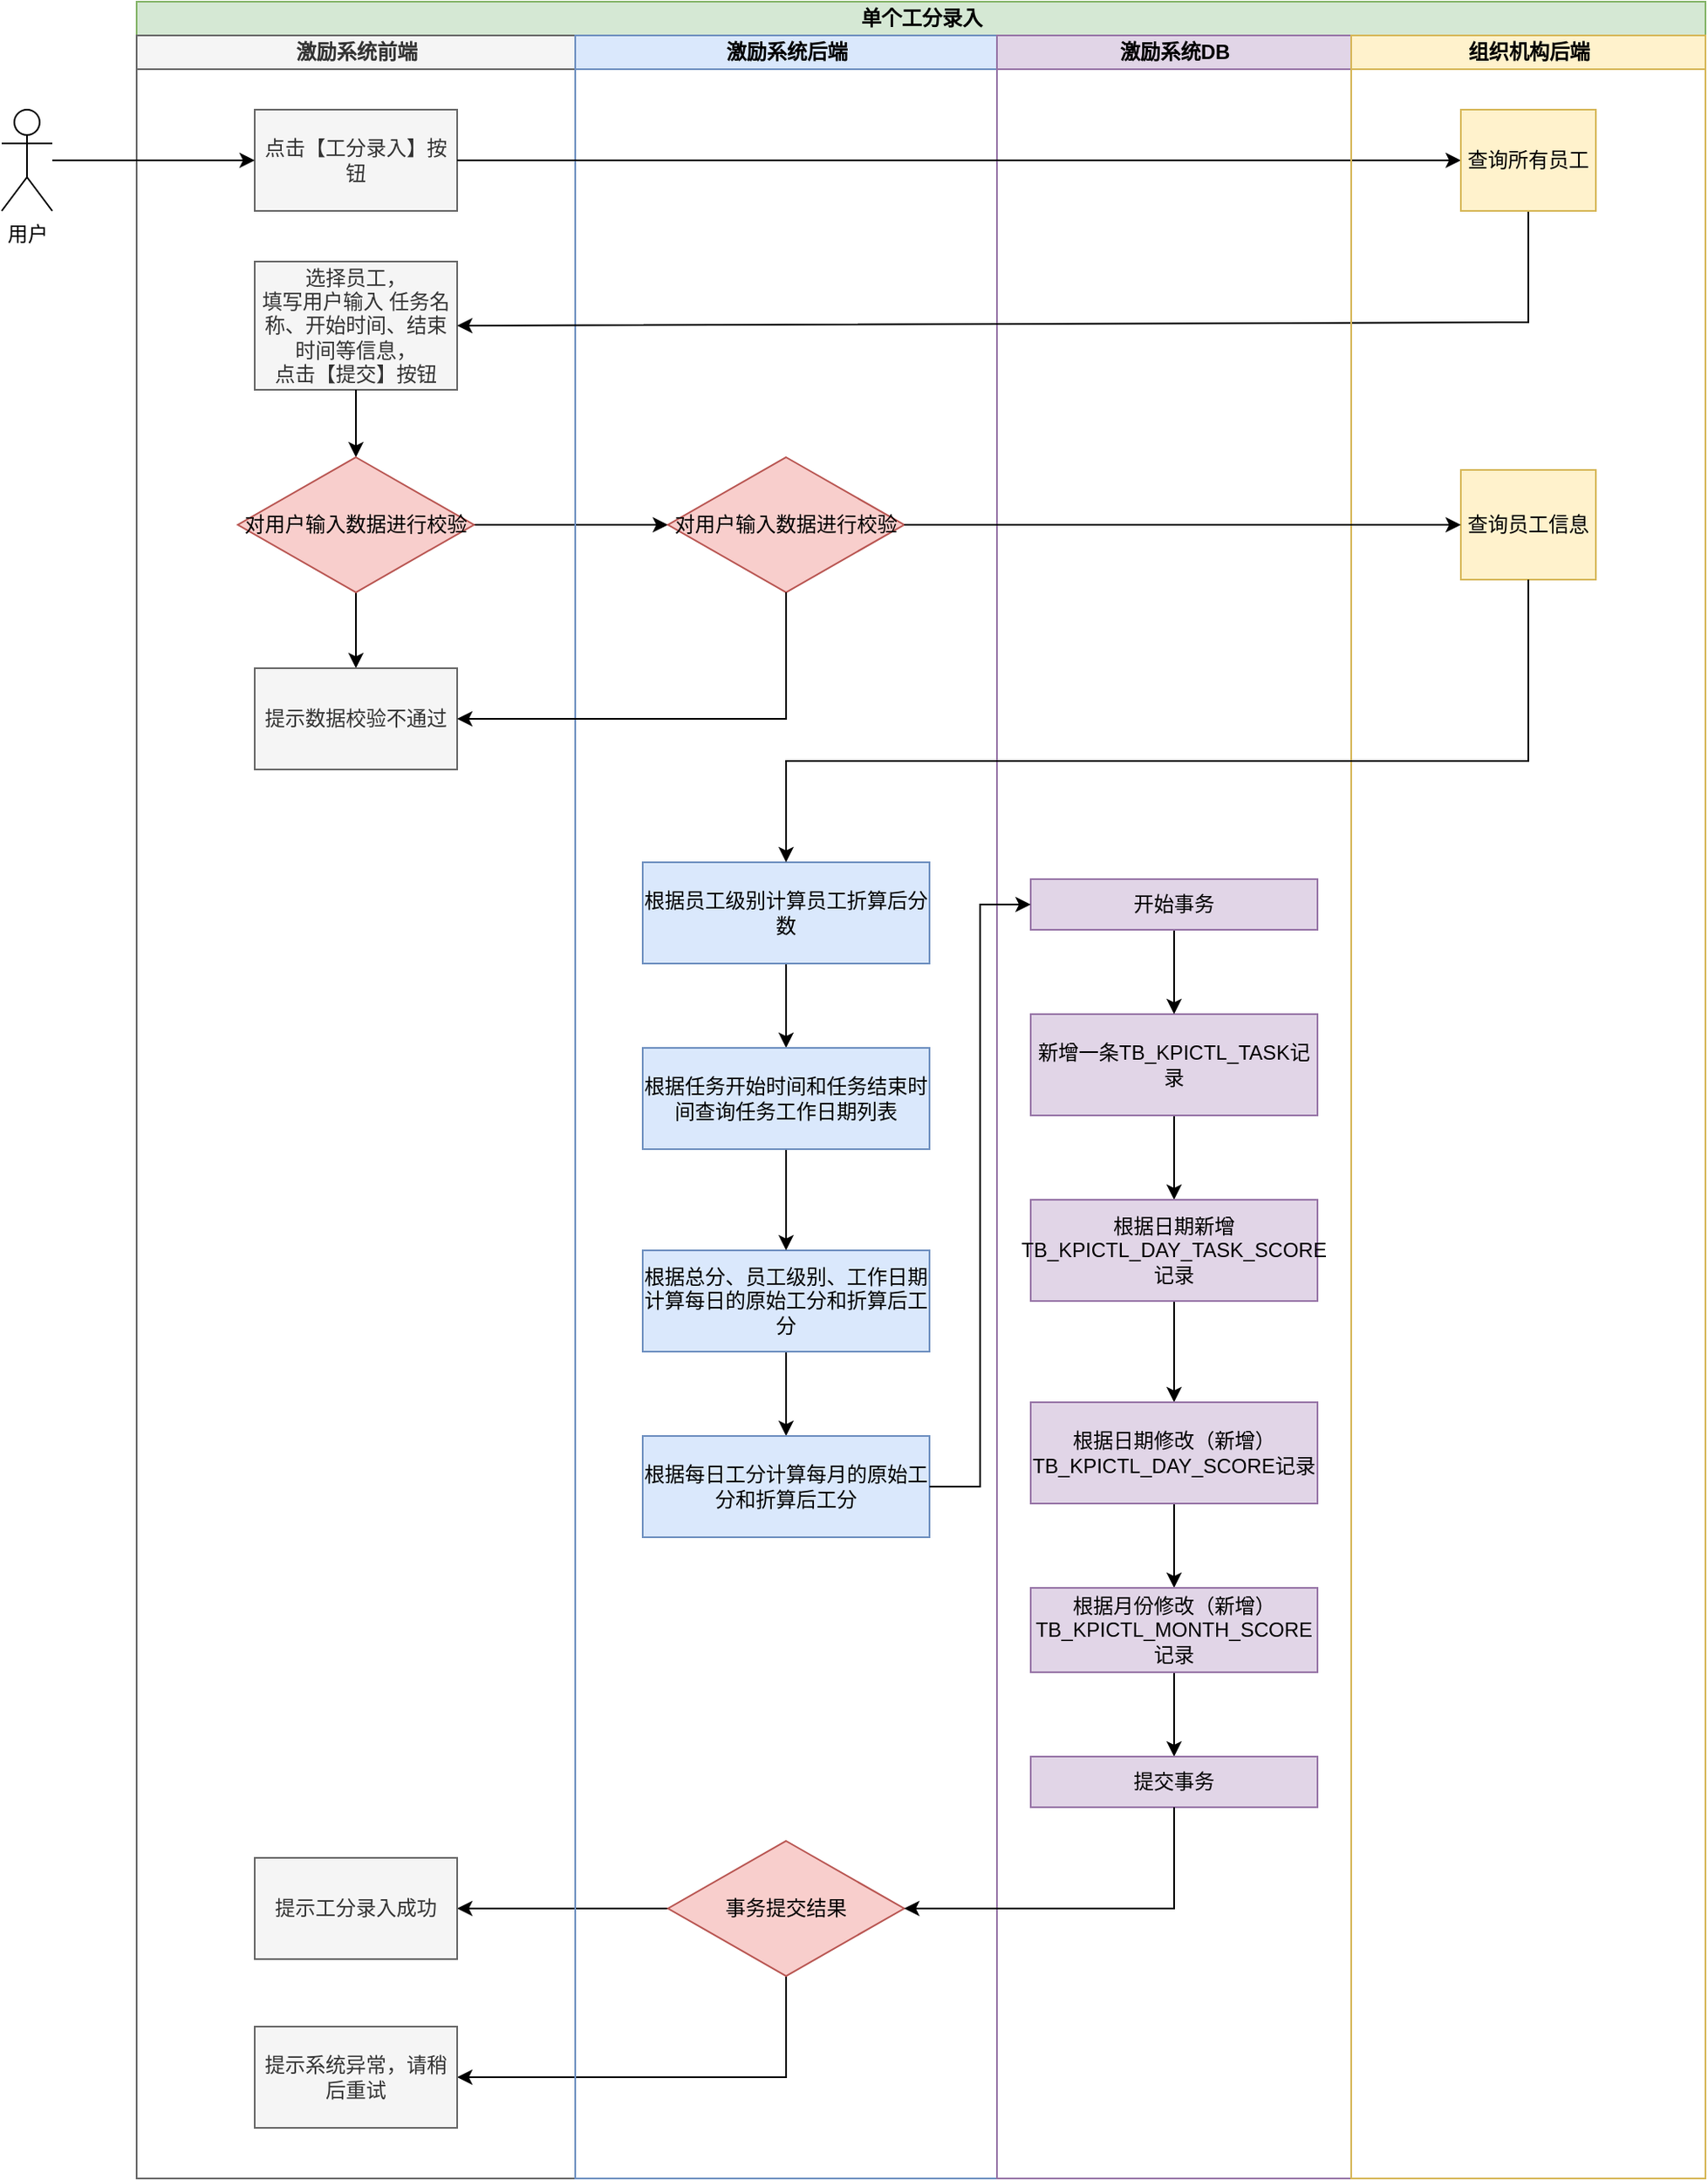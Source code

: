 <mxfile version="14.4.2" type="github">
  <diagram id="nl9M81HiHT-cFjGvGo2J" name="Page-1">
    <mxGraphModel dx="1422" dy="762" grid="1" gridSize="10" guides="1" tooltips="1" connect="1" arrows="1" fold="1" page="1" pageScale="1" pageWidth="827" pageHeight="1169" math="0" shadow="0">
      <root>
        <mxCell id="0" />
        <mxCell id="1" parent="0" />
        <mxCell id="ImcNfm3JmbuUZxlwPjaD-1" value="单个工分录入" style="swimlane;html=1;childLayout=stackLayout;resizeParent=1;resizeParentMax=0;startSize=20;fillColor=#d5e8d4;strokeColor=#82b366;" vertex="1" parent="1">
          <mxGeometry x="230" y="310" width="930" height="1290" as="geometry" />
        </mxCell>
        <mxCell id="ImcNfm3JmbuUZxlwPjaD-2" value="" style="endArrow=classic;html=1;exitX=1;exitY=0.5;exitDx=0;exitDy=0;entryX=0;entryY=0.5;entryDx=0;entryDy=0;" edge="1" parent="ImcNfm3JmbuUZxlwPjaD-1" source="ImcNfm3JmbuUZxlwPjaD-10" target="ImcNfm3JmbuUZxlwPjaD-15">
          <mxGeometry width="50" height="50" relative="1" as="geometry">
            <mxPoint x="140" y="364" as="sourcePoint" />
            <mxPoint x="270" y="310" as="targetPoint" />
          </mxGeometry>
        </mxCell>
        <mxCell id="ImcNfm3JmbuUZxlwPjaD-3" style="edgeStyle=orthogonalEdgeStyle;rounded=0;orthogonalLoop=1;jettySize=auto;html=1;exitX=0;exitY=0.5;exitDx=0;exitDy=0;entryX=1;entryY=0.5;entryDx=0;entryDy=0;" edge="1" parent="ImcNfm3JmbuUZxlwPjaD-1" source="ImcNfm3JmbuUZxlwPjaD-23" target="ImcNfm3JmbuUZxlwPjaD-12">
          <mxGeometry relative="1" as="geometry">
            <mxPoint x="335" y="1130" as="sourcePoint" />
          </mxGeometry>
        </mxCell>
        <mxCell id="ImcNfm3JmbuUZxlwPjaD-4" style="edgeStyle=orthogonalEdgeStyle;rounded=0;orthogonalLoop=1;jettySize=auto;html=1;exitX=0.5;exitY=1;exitDx=0;exitDy=0;entryX=1;entryY=0.5;entryDx=0;entryDy=0;" edge="1" parent="ImcNfm3JmbuUZxlwPjaD-1" source="ImcNfm3JmbuUZxlwPjaD-23" target="ImcNfm3JmbuUZxlwPjaD-13">
          <mxGeometry relative="1" as="geometry">
            <mxPoint x="405" y="1170" as="sourcePoint" />
          </mxGeometry>
        </mxCell>
        <mxCell id="ImcNfm3JmbuUZxlwPjaD-5" value="激励系统前端" style="swimlane;html=1;startSize=20;fillColor=#f5f5f5;strokeColor=#666666;fontColor=#333333;" vertex="1" parent="ImcNfm3JmbuUZxlwPjaD-1">
          <mxGeometry y="20" width="260" height="1270" as="geometry" />
        </mxCell>
        <mxCell id="ImcNfm3JmbuUZxlwPjaD-6" value="点击【工分录入】按钮" style="rounded=0;whiteSpace=wrap;html=1;fontFamily=Helvetica;fontSize=12;fontColor=#333333;align=center;fillColor=#f5f5f5;strokeColor=#666666;" vertex="1" parent="ImcNfm3JmbuUZxlwPjaD-5">
          <mxGeometry x="70" y="44" width="120" height="60" as="geometry" />
        </mxCell>
        <mxCell id="ImcNfm3JmbuUZxlwPjaD-7" value="选择员工，&lt;br&gt;填写用户输入 任务名称、开始时间、结束时间等信息，&lt;br&gt;&lt;div&gt;&lt;span&gt;点击【提交&lt;/span&gt;&lt;span&gt;】按钮&lt;/span&gt;&lt;/div&gt;" style="rounded=0;whiteSpace=wrap;html=1;fontFamily=Helvetica;fontSize=12;fontColor=#333333;align=center;fillColor=#f5f5f5;strokeColor=#666666;" vertex="1" parent="ImcNfm3JmbuUZxlwPjaD-5">
          <mxGeometry x="70" y="134" width="120" height="76" as="geometry" />
        </mxCell>
        <mxCell id="ImcNfm3JmbuUZxlwPjaD-8" value="" style="endArrow=classic;html=1;entryX=0.5;entryY=0;entryDx=0;entryDy=0;exitX=0.5;exitY=1;exitDx=0;exitDy=0;" edge="1" parent="ImcNfm3JmbuUZxlwPjaD-5" source="ImcNfm3JmbuUZxlwPjaD-7" target="ImcNfm3JmbuUZxlwPjaD-10">
          <mxGeometry width="50" height="50" relative="1" as="geometry">
            <mxPoint x="366" y="184" as="sourcePoint" />
            <mxPoint x="130" y="230" as="targetPoint" />
          </mxGeometry>
        </mxCell>
        <mxCell id="ImcNfm3JmbuUZxlwPjaD-9" style="edgeStyle=orthogonalEdgeStyle;rounded=0;orthogonalLoop=1;jettySize=auto;html=1;exitX=0.5;exitY=1;exitDx=0;exitDy=0;entryX=0.5;entryY=0;entryDx=0;entryDy=0;" edge="1" parent="ImcNfm3JmbuUZxlwPjaD-5" source="ImcNfm3JmbuUZxlwPjaD-10" target="ImcNfm3JmbuUZxlwPjaD-11">
          <mxGeometry relative="1" as="geometry" />
        </mxCell>
        <mxCell id="ImcNfm3JmbuUZxlwPjaD-10" value="对用户输入数据进行校验" style="rhombus;whiteSpace=wrap;html=1;fillColor=#f8cecc;strokeColor=#b85450;" vertex="1" parent="ImcNfm3JmbuUZxlwPjaD-5">
          <mxGeometry x="60" y="250" width="140" height="80" as="geometry" />
        </mxCell>
        <mxCell id="ImcNfm3JmbuUZxlwPjaD-11" value="提示数据校验不通过" style="rounded=0;whiteSpace=wrap;html=1;fontFamily=Helvetica;fontSize=12;fontColor=#333333;align=center;fillColor=#f5f5f5;strokeColor=#666666;" vertex="1" parent="ImcNfm3JmbuUZxlwPjaD-5">
          <mxGeometry x="70" y="375" width="120" height="60" as="geometry" />
        </mxCell>
        <mxCell id="ImcNfm3JmbuUZxlwPjaD-12" value="提示工分录入成功" style="rounded=0;whiteSpace=wrap;html=1;fontFamily=Helvetica;fontSize=12;fontColor=#333333;align=center;fillColor=#f5f5f5;strokeColor=#666666;" vertex="1" parent="ImcNfm3JmbuUZxlwPjaD-5">
          <mxGeometry x="70" y="1080" width="120" height="60" as="geometry" />
        </mxCell>
        <mxCell id="ImcNfm3JmbuUZxlwPjaD-13" value="提示系统异常，请稍后重试" style="rounded=0;whiteSpace=wrap;html=1;fontFamily=Helvetica;fontSize=12;fontColor=#333333;align=center;fillColor=#f5f5f5;strokeColor=#666666;" vertex="1" parent="ImcNfm3JmbuUZxlwPjaD-5">
          <mxGeometry x="70" y="1180" width="120" height="60" as="geometry" />
        </mxCell>
        <mxCell id="ImcNfm3JmbuUZxlwPjaD-14" value="激励系统后端" style="swimlane;html=1;startSize=20;fillColor=#dae8fc;strokeColor=#6c8ebf;" vertex="1" parent="ImcNfm3JmbuUZxlwPjaD-1">
          <mxGeometry x="260" y="20" width="250" height="1270" as="geometry" />
        </mxCell>
        <mxCell id="ImcNfm3JmbuUZxlwPjaD-15" value="对用户输入数据进行校验" style="rhombus;whiteSpace=wrap;html=1;fillColor=#f8cecc;strokeColor=#b85450;" vertex="1" parent="ImcNfm3JmbuUZxlwPjaD-14">
          <mxGeometry x="55" y="250" width="140" height="80" as="geometry" />
        </mxCell>
        <mxCell id="ImcNfm3JmbuUZxlwPjaD-16" style="edgeStyle=orthogonalEdgeStyle;rounded=0;orthogonalLoop=1;jettySize=auto;html=1;exitX=0.5;exitY=1;exitDx=0;exitDy=0;entryX=0.5;entryY=0;entryDx=0;entryDy=0;" edge="1" parent="ImcNfm3JmbuUZxlwPjaD-14" source="ImcNfm3JmbuUZxlwPjaD-17" target="ImcNfm3JmbuUZxlwPjaD-21">
          <mxGeometry relative="1" as="geometry" />
        </mxCell>
        <mxCell id="ImcNfm3JmbuUZxlwPjaD-17" value="根据员工级别计算员工折算后分数" style="rounded=0;whiteSpace=wrap;html=1;fontFamily=Helvetica;fontSize=12;align=center;fillColor=#dae8fc;strokeColor=#6c8ebf;" vertex="1" parent="ImcNfm3JmbuUZxlwPjaD-14">
          <mxGeometry x="40" y="490" width="170" height="60" as="geometry" />
        </mxCell>
        <mxCell id="ImcNfm3JmbuUZxlwPjaD-18" style="edgeStyle=orthogonalEdgeStyle;rounded=0;orthogonalLoop=1;jettySize=auto;html=1;exitX=0.5;exitY=1;exitDx=0;exitDy=0;entryX=0.5;entryY=0;entryDx=0;entryDy=0;" edge="1" parent="ImcNfm3JmbuUZxlwPjaD-14" source="ImcNfm3JmbuUZxlwPjaD-19" target="ImcNfm3JmbuUZxlwPjaD-22">
          <mxGeometry relative="1" as="geometry" />
        </mxCell>
        <mxCell id="ImcNfm3JmbuUZxlwPjaD-19" value="根据总分、员工级别、工作日期计算每日的原始工分和折算后工分" style="rounded=0;whiteSpace=wrap;html=1;fontFamily=Helvetica;fontSize=12;align=center;fillColor=#dae8fc;strokeColor=#6c8ebf;" vertex="1" parent="ImcNfm3JmbuUZxlwPjaD-14">
          <mxGeometry x="40" y="720" width="170" height="60" as="geometry" />
        </mxCell>
        <mxCell id="ImcNfm3JmbuUZxlwPjaD-20" style="edgeStyle=orthogonalEdgeStyle;rounded=0;orthogonalLoop=1;jettySize=auto;html=1;exitX=0.5;exitY=1;exitDx=0;exitDy=0;" edge="1" parent="ImcNfm3JmbuUZxlwPjaD-14" source="ImcNfm3JmbuUZxlwPjaD-21" target="ImcNfm3JmbuUZxlwPjaD-19">
          <mxGeometry relative="1" as="geometry" />
        </mxCell>
        <mxCell id="ImcNfm3JmbuUZxlwPjaD-21" value="根据任务开始时间和任务结束时间查询任务工作日期列表" style="rounded=0;whiteSpace=wrap;html=1;fontFamily=Helvetica;fontSize=12;align=center;fillColor=#dae8fc;strokeColor=#6c8ebf;" vertex="1" parent="ImcNfm3JmbuUZxlwPjaD-14">
          <mxGeometry x="40" y="600" width="170" height="60" as="geometry" />
        </mxCell>
        <mxCell id="ImcNfm3JmbuUZxlwPjaD-22" value="根据每日工分计算每月的原始工分和折算后工分" style="rounded=0;whiteSpace=wrap;html=1;fontFamily=Helvetica;fontSize=12;align=center;fillColor=#dae8fc;strokeColor=#6c8ebf;" vertex="1" parent="ImcNfm3JmbuUZxlwPjaD-14">
          <mxGeometry x="40" y="830" width="170" height="60" as="geometry" />
        </mxCell>
        <mxCell id="ImcNfm3JmbuUZxlwPjaD-23" value="事务提交结果" style="rhombus;whiteSpace=wrap;html=1;fillColor=#f8cecc;strokeColor=#b85450;" vertex="1" parent="ImcNfm3JmbuUZxlwPjaD-14">
          <mxGeometry x="55" y="1070" width="140" height="80" as="geometry" />
        </mxCell>
        <mxCell id="ImcNfm3JmbuUZxlwPjaD-24" value="激励系统DB" style="swimlane;html=1;startSize=20;fillColor=#e1d5e7;strokeColor=#9673a6;" vertex="1" parent="ImcNfm3JmbuUZxlwPjaD-1">
          <mxGeometry x="510" y="20" width="210" height="1270" as="geometry" />
        </mxCell>
        <mxCell id="ImcNfm3JmbuUZxlwPjaD-25" style="edgeStyle=orthogonalEdgeStyle;rounded=0;orthogonalLoop=1;jettySize=auto;html=1;exitX=0.5;exitY=1;exitDx=0;exitDy=0;" edge="1" parent="ImcNfm3JmbuUZxlwPjaD-24" source="ImcNfm3JmbuUZxlwPjaD-26" target="ImcNfm3JmbuUZxlwPjaD-28">
          <mxGeometry relative="1" as="geometry" />
        </mxCell>
        <mxCell id="ImcNfm3JmbuUZxlwPjaD-26" value="新增一条TB_KPICTL_TASK记录" style="rounded=0;whiteSpace=wrap;html=1;fontFamily=Helvetica;fontSize=12;align=center;fillColor=#e1d5e7;strokeColor=#9673a6;" vertex="1" parent="ImcNfm3JmbuUZxlwPjaD-24">
          <mxGeometry x="20" y="580" width="170" height="60" as="geometry" />
        </mxCell>
        <mxCell id="ImcNfm3JmbuUZxlwPjaD-27" style="edgeStyle=orthogonalEdgeStyle;rounded=0;orthogonalLoop=1;jettySize=auto;html=1;exitX=0.5;exitY=1;exitDx=0;exitDy=0;entryX=0.5;entryY=0;entryDx=0;entryDy=0;" edge="1" parent="ImcNfm3JmbuUZxlwPjaD-24" source="ImcNfm3JmbuUZxlwPjaD-28" target="ImcNfm3JmbuUZxlwPjaD-30">
          <mxGeometry relative="1" as="geometry" />
        </mxCell>
        <mxCell id="ImcNfm3JmbuUZxlwPjaD-28" value="根据日期新增TB_KPICTL_DAY_TASK_SCORE记录" style="rounded=0;whiteSpace=wrap;html=1;fontFamily=Helvetica;fontSize=12;align=center;fillColor=#e1d5e7;strokeColor=#9673a6;" vertex="1" parent="ImcNfm3JmbuUZxlwPjaD-24">
          <mxGeometry x="20" y="690" width="170" height="60" as="geometry" />
        </mxCell>
        <mxCell id="ImcNfm3JmbuUZxlwPjaD-29" style="edgeStyle=orthogonalEdgeStyle;rounded=0;orthogonalLoop=1;jettySize=auto;html=1;exitX=0.5;exitY=1;exitDx=0;exitDy=0;entryX=0.5;entryY=0;entryDx=0;entryDy=0;" edge="1" parent="ImcNfm3JmbuUZxlwPjaD-24" source="ImcNfm3JmbuUZxlwPjaD-30" target="ImcNfm3JmbuUZxlwPjaD-32">
          <mxGeometry relative="1" as="geometry" />
        </mxCell>
        <mxCell id="ImcNfm3JmbuUZxlwPjaD-30" value="根据日期修改（新增）TB_KPICTL_DAY_SCORE记录" style="rounded=0;whiteSpace=wrap;html=1;fontFamily=Helvetica;fontSize=12;align=center;fillColor=#e1d5e7;strokeColor=#9673a6;" vertex="1" parent="ImcNfm3JmbuUZxlwPjaD-24">
          <mxGeometry x="20" y="810" width="170" height="60" as="geometry" />
        </mxCell>
        <mxCell id="ImcNfm3JmbuUZxlwPjaD-31" style="edgeStyle=orthogonalEdgeStyle;rounded=0;orthogonalLoop=1;jettySize=auto;html=1;exitX=0.5;exitY=1;exitDx=0;exitDy=0;entryX=0.5;entryY=0;entryDx=0;entryDy=0;" edge="1" parent="ImcNfm3JmbuUZxlwPjaD-24" source="ImcNfm3JmbuUZxlwPjaD-32" target="ImcNfm3JmbuUZxlwPjaD-35">
          <mxGeometry relative="1" as="geometry" />
        </mxCell>
        <mxCell id="ImcNfm3JmbuUZxlwPjaD-32" value="根据月份修改（新增）TB_KPICTL_MONTH_SCORE记录" style="rounded=0;whiteSpace=wrap;html=1;fontFamily=Helvetica;fontSize=12;align=center;fillColor=#e1d5e7;strokeColor=#9673a6;" vertex="1" parent="ImcNfm3JmbuUZxlwPjaD-24">
          <mxGeometry x="20" y="920" width="170" height="50" as="geometry" />
        </mxCell>
        <mxCell id="ImcNfm3JmbuUZxlwPjaD-33" style="edgeStyle=orthogonalEdgeStyle;rounded=0;orthogonalLoop=1;jettySize=auto;html=1;exitX=0.5;exitY=1;exitDx=0;exitDy=0;" edge="1" parent="ImcNfm3JmbuUZxlwPjaD-24" source="ImcNfm3JmbuUZxlwPjaD-34" target="ImcNfm3JmbuUZxlwPjaD-26">
          <mxGeometry relative="1" as="geometry" />
        </mxCell>
        <mxCell id="ImcNfm3JmbuUZxlwPjaD-34" value="开始事务" style="rounded=0;whiteSpace=wrap;html=1;fontFamily=Helvetica;fontSize=12;align=center;fillColor=#e1d5e7;strokeColor=#9673a6;" vertex="1" parent="ImcNfm3JmbuUZxlwPjaD-24">
          <mxGeometry x="20" y="500" width="170" height="30" as="geometry" />
        </mxCell>
        <mxCell id="ImcNfm3JmbuUZxlwPjaD-35" value="提交事务" style="rounded=0;whiteSpace=wrap;html=1;fontFamily=Helvetica;fontSize=12;align=center;fillColor=#e1d5e7;strokeColor=#9673a6;" vertex="1" parent="ImcNfm3JmbuUZxlwPjaD-24">
          <mxGeometry x="20" y="1020" width="170" height="30" as="geometry" />
        </mxCell>
        <mxCell id="ImcNfm3JmbuUZxlwPjaD-36" value="" style="endArrow=classic;html=1;entryX=0;entryY=0.5;entryDx=0;entryDy=0;" edge="1" parent="ImcNfm3JmbuUZxlwPjaD-1" source="ImcNfm3JmbuUZxlwPjaD-6" target="ImcNfm3JmbuUZxlwPjaD-40">
          <mxGeometry width="50" height="50" relative="1" as="geometry">
            <mxPoint x="326" y="24" as="sourcePoint" />
            <mxPoint x="575" y="94" as="targetPoint" />
          </mxGeometry>
        </mxCell>
        <mxCell id="ImcNfm3JmbuUZxlwPjaD-37" value="" style="endArrow=classic;html=1;exitX=0.5;exitY=1;exitDx=0;exitDy=0;entryX=1;entryY=0.5;entryDx=0;entryDy=0;rounded=0;" edge="1" parent="ImcNfm3JmbuUZxlwPjaD-1" source="ImcNfm3JmbuUZxlwPjaD-40" target="ImcNfm3JmbuUZxlwPjaD-7">
          <mxGeometry width="50" height="50" relative="1" as="geometry">
            <mxPoint x="615" y="124" as="sourcePoint" />
            <mxPoint x="106" y="184" as="targetPoint" />
            <Array as="points">
              <mxPoint x="825" y="190" />
            </Array>
          </mxGeometry>
        </mxCell>
        <mxCell id="ImcNfm3JmbuUZxlwPjaD-38" value="" style="endArrow=classic;html=1;exitX=0.5;exitY=1;exitDx=0;exitDy=0;entryX=1;entryY=0.5;entryDx=0;entryDy=0;rounded=0;" edge="1" parent="ImcNfm3JmbuUZxlwPjaD-1" source="ImcNfm3JmbuUZxlwPjaD-15" target="ImcNfm3JmbuUZxlwPjaD-11">
          <mxGeometry width="50" height="50" relative="1" as="geometry">
            <mxPoint x="321" y="394" as="sourcePoint" />
            <mxPoint x="320" y="430" as="targetPoint" />
            <Array as="points">
              <mxPoint x="385" y="425" />
            </Array>
          </mxGeometry>
        </mxCell>
        <mxCell id="ImcNfm3JmbuUZxlwPjaD-39" value="组织机构后端" style="swimlane;html=1;startSize=20;fillColor=#fff2cc;strokeColor=#d6b656;" vertex="1" parent="ImcNfm3JmbuUZxlwPjaD-1">
          <mxGeometry x="720" y="20" width="210" height="1270" as="geometry" />
        </mxCell>
        <mxCell id="ImcNfm3JmbuUZxlwPjaD-40" value="查询所有员工" style="rounded=0;whiteSpace=wrap;html=1;fontFamily=Helvetica;fontSize=12;align=center;fillColor=#fff2cc;strokeColor=#d6b656;" vertex="1" parent="ImcNfm3JmbuUZxlwPjaD-39">
          <mxGeometry x="65" y="44" width="80" height="60" as="geometry" />
        </mxCell>
        <mxCell id="ImcNfm3JmbuUZxlwPjaD-41" value="查询员工信息" style="rounded=0;whiteSpace=wrap;html=1;fontFamily=Helvetica;fontSize=12;align=center;fillColor=#fff2cc;strokeColor=#d6b656;" vertex="1" parent="ImcNfm3JmbuUZxlwPjaD-39">
          <mxGeometry x="65" y="257.5" width="80" height="65" as="geometry" />
        </mxCell>
        <mxCell id="ImcNfm3JmbuUZxlwPjaD-42" value="" style="endArrow=classic;html=1;exitX=0.5;exitY=1;exitDx=0;exitDy=0;entryX=0.5;entryY=0;entryDx=0;entryDy=0;rounded=0;" edge="1" parent="ImcNfm3JmbuUZxlwPjaD-1" source="ImcNfm3JmbuUZxlwPjaD-41" target="ImcNfm3JmbuUZxlwPjaD-17">
          <mxGeometry width="50" height="50" relative="1" as="geometry">
            <mxPoint x="395" y="360" as="sourcePoint" />
            <mxPoint x="200" y="435" as="targetPoint" />
            <Array as="points">
              <mxPoint x="825" y="390" />
              <mxPoint x="825" y="450" />
              <mxPoint x="480" y="450" />
              <mxPoint x="385" y="450" />
            </Array>
          </mxGeometry>
        </mxCell>
        <mxCell id="ImcNfm3JmbuUZxlwPjaD-43" style="edgeStyle=orthogonalEdgeStyle;rounded=0;orthogonalLoop=1;jettySize=auto;html=1;exitX=1;exitY=0.5;exitDx=0;exitDy=0;entryX=0;entryY=0.5;entryDx=0;entryDy=0;" edge="1" parent="ImcNfm3JmbuUZxlwPjaD-1" source="ImcNfm3JmbuUZxlwPjaD-15" target="ImcNfm3JmbuUZxlwPjaD-41">
          <mxGeometry relative="1" as="geometry" />
        </mxCell>
        <mxCell id="ImcNfm3JmbuUZxlwPjaD-44" style="edgeStyle=orthogonalEdgeStyle;rounded=0;orthogonalLoop=1;jettySize=auto;html=1;exitX=1;exitY=0.5;exitDx=0;exitDy=0;entryX=0;entryY=0.5;entryDx=0;entryDy=0;" edge="1" parent="ImcNfm3JmbuUZxlwPjaD-1" source="ImcNfm3JmbuUZxlwPjaD-22" target="ImcNfm3JmbuUZxlwPjaD-34">
          <mxGeometry relative="1" as="geometry" />
        </mxCell>
        <mxCell id="ImcNfm3JmbuUZxlwPjaD-45" style="edgeStyle=orthogonalEdgeStyle;rounded=0;orthogonalLoop=1;jettySize=auto;html=1;exitX=0.5;exitY=1;exitDx=0;exitDy=0;entryX=1;entryY=0.5;entryDx=0;entryDy=0;" edge="1" parent="ImcNfm3JmbuUZxlwPjaD-1" source="ImcNfm3JmbuUZxlwPjaD-35" target="ImcNfm3JmbuUZxlwPjaD-23">
          <mxGeometry relative="1" as="geometry" />
        </mxCell>
        <mxCell id="ImcNfm3JmbuUZxlwPjaD-46" style="edgeStyle=orthogonalEdgeStyle;rounded=0;orthogonalLoop=1;jettySize=auto;html=1;entryX=0;entryY=0.5;entryDx=0;entryDy=0;" edge="1" parent="1" source="ImcNfm3JmbuUZxlwPjaD-47" target="ImcNfm3JmbuUZxlwPjaD-6">
          <mxGeometry relative="1" as="geometry" />
        </mxCell>
        <mxCell id="ImcNfm3JmbuUZxlwPjaD-47" value="用户" style="shape=umlActor;verticalLabelPosition=bottom;verticalAlign=top;html=1;outlineConnect=0;" vertex="1" parent="1">
          <mxGeometry x="150" y="374" width="30" height="60" as="geometry" />
        </mxCell>
      </root>
    </mxGraphModel>
  </diagram>
</mxfile>
